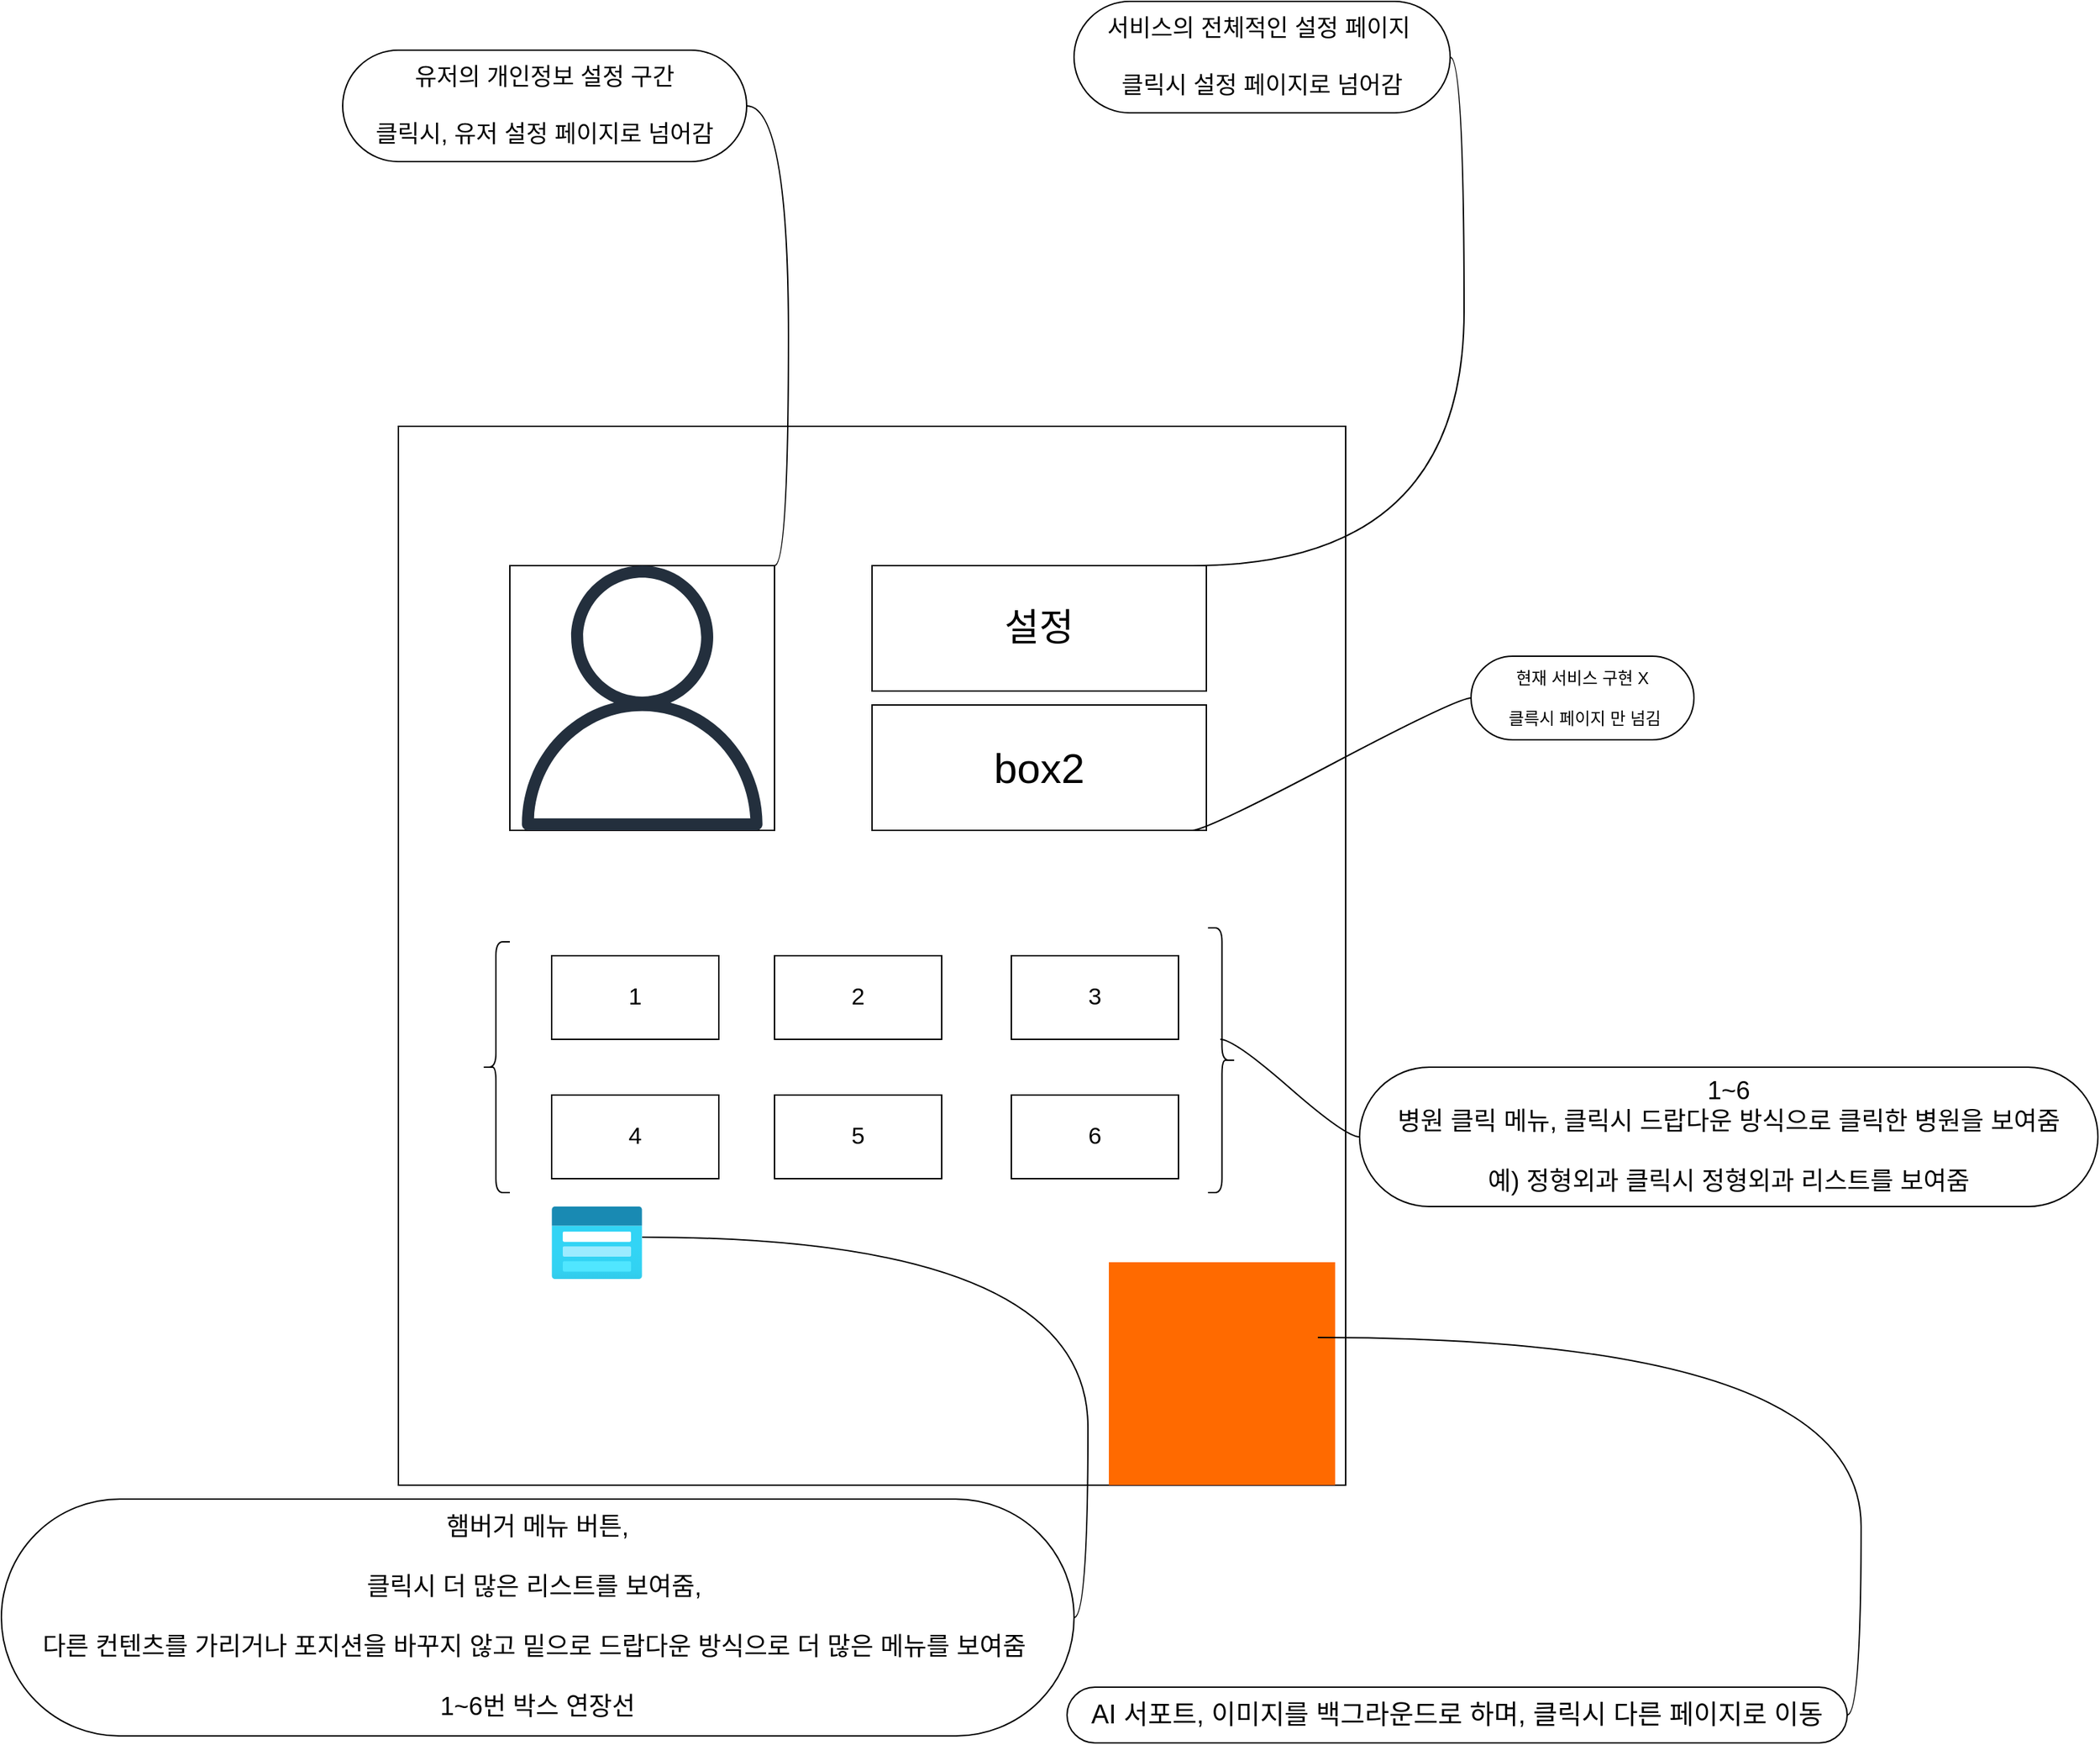 <mxfile>
    <diagram id="_TPGFxlUcCujHBShCnB5" name="Page-1">
        <mxGraphModel dx="2515" dy="1901" grid="1" gridSize="10" guides="1" tooltips="1" connect="1" arrows="1" fold="1" page="1" pageScale="1" pageWidth="850" pageHeight="1100" math="0" shadow="0">
            <root>
                <mxCell id="0"/>
                <mxCell id="1" parent="0"/>
                <mxCell id="2" value="" style="rounded=0;whiteSpace=wrap;html=1;" vertex="1" parent="1">
                    <mxGeometry x="80" y="40" width="680" height="760" as="geometry"/>
                </mxCell>
                <mxCell id="3" value="" style="rounded=0;whiteSpace=wrap;html=1;" vertex="1" parent="1">
                    <mxGeometry x="160" y="140" width="190" height="190" as="geometry"/>
                </mxCell>
                <mxCell id="4" value="&lt;font style=&quot;font-size: 27px;&quot;&gt;설정&lt;/font&gt;" style="rounded=0;whiteSpace=wrap;html=1;" vertex="1" parent="1">
                    <mxGeometry x="420" y="140" width="240" height="90" as="geometry"/>
                </mxCell>
                <mxCell id="5" value="&lt;font style=&quot;font-size: 30px;&quot;&gt;box2&lt;/font&gt;" style="rounded=0;whiteSpace=wrap;html=1;" vertex="1" parent="1">
                    <mxGeometry x="420" y="240" width="240" height="90" as="geometry"/>
                </mxCell>
                <mxCell id="6" value="" style="sketch=0;outlineConnect=0;fontColor=#232F3E;gradientColor=none;fillColor=#232F3D;strokeColor=none;dashed=0;verticalLabelPosition=bottom;verticalAlign=top;align=center;html=1;fontSize=12;fontStyle=0;aspect=fixed;pointerEvents=1;shape=mxgraph.aws4.user;" vertex="1" parent="1">
                    <mxGeometry x="160" y="140" width="190" height="190" as="geometry"/>
                </mxCell>
                <mxCell id="7" value="&lt;font style=&quot;font-size: 17px;&quot;&gt;1&lt;/font&gt;" style="rounded=0;whiteSpace=wrap;html=1;" vertex="1" parent="1">
                    <mxGeometry x="190" y="420" width="120" height="60" as="geometry"/>
                </mxCell>
                <mxCell id="8" value="&lt;font style=&quot;font-size: 17px;&quot;&gt;2&lt;/font&gt;" style="rounded=0;whiteSpace=wrap;html=1;" vertex="1" parent="1">
                    <mxGeometry x="350" y="420" width="120" height="60" as="geometry"/>
                </mxCell>
                <mxCell id="9" value="&lt;font style=&quot;font-size: 17px;&quot;&gt;3&lt;/font&gt;" style="rounded=0;whiteSpace=wrap;html=1;" vertex="1" parent="1">
                    <mxGeometry x="520" y="420" width="120" height="60" as="geometry"/>
                </mxCell>
                <mxCell id="10" value="&lt;font style=&quot;font-size: 17px;&quot;&gt;4&lt;/font&gt;" style="rounded=0;whiteSpace=wrap;html=1;" vertex="1" parent="1">
                    <mxGeometry x="190" y="520" width="120" height="60" as="geometry"/>
                </mxCell>
                <mxCell id="11" value="&lt;font style=&quot;font-size: 17px;&quot;&gt;5&lt;/font&gt;" style="rounded=0;whiteSpace=wrap;html=1;" vertex="1" parent="1">
                    <mxGeometry x="350" y="520" width="120" height="60" as="geometry"/>
                </mxCell>
                <mxCell id="12" value="&lt;font style=&quot;font-size: 17px;&quot;&gt;6&lt;/font&gt;" style="rounded=0;whiteSpace=wrap;html=1;" vertex="1" parent="1">
                    <mxGeometry x="520" y="520" width="120" height="60" as="geometry"/>
                </mxCell>
                <mxCell id="13" value="" style="points=[];aspect=fixed;html=1;align=center;shadow=0;dashed=0;fillColor=#FF6A00;strokeColor=none;shape=mxgraph.alibaba_cloud.multimediaai;" vertex="1" parent="1">
                    <mxGeometry x="590" y="640" width="162.44" height="160" as="geometry"/>
                </mxCell>
                <mxCell id="14" value="&lt;font style=&quot;font-size: 17px;&quot;&gt;유저의 개인정보 설정 구간&lt;br&gt;&lt;br&gt;클릭시, 유저 설정 페이지로 넘어감&lt;/font&gt;" style="whiteSpace=wrap;html=1;rounded=1;arcSize=50;align=center;verticalAlign=middle;strokeWidth=1;autosize=1;spacing=4;treeFolding=1;treeMoving=1;newEdgeStyle={&quot;edgeStyle&quot;:&quot;entityRelationEdgeStyle&quot;,&quot;startArrow&quot;:&quot;none&quot;,&quot;endArrow&quot;:&quot;none&quot;,&quot;segment&quot;:10,&quot;curved&quot;:1,&quot;sourcePerimeterSpacing&quot;:0,&quot;targetPerimeterSpacing&quot;:0};" vertex="1" parent="1">
                    <mxGeometry x="40" y="-230" width="290" height="80" as="geometry"/>
                </mxCell>
                <mxCell id="15" value="" style="edgeStyle=entityRelationEdgeStyle;startArrow=none;endArrow=none;segment=10;curved=1;sourcePerimeterSpacing=0;targetPerimeterSpacing=0;" edge="1" target="14" parent="1">
                    <mxGeometry relative="1" as="geometry">
                        <mxPoint x="350" y="140" as="sourcePoint"/>
                    </mxGeometry>
                </mxCell>
                <mxCell id="16" value="&lt;font style=&quot;font-size: 17px;&quot;&gt;서비스의 전체적인 설정 페이지&amp;nbsp;&lt;br&gt;&lt;br&gt;클릭시 설정 페이지로 넘어감&lt;/font&gt;" style="whiteSpace=wrap;html=1;rounded=1;arcSize=50;align=center;verticalAlign=middle;strokeWidth=1;autosize=1;spacing=4;treeFolding=1;treeMoving=1;newEdgeStyle={&quot;edgeStyle&quot;:&quot;entityRelationEdgeStyle&quot;,&quot;startArrow&quot;:&quot;none&quot;,&quot;endArrow&quot;:&quot;none&quot;,&quot;segment&quot;:10,&quot;curved&quot;:1,&quot;sourcePerimeterSpacing&quot;:0,&quot;targetPerimeterSpacing&quot;:0};" vertex="1" parent="1">
                    <mxGeometry x="565" y="-265" width="270" height="80" as="geometry"/>
                </mxCell>
                <mxCell id="17" value="" style="edgeStyle=entityRelationEdgeStyle;startArrow=none;endArrow=none;segment=10;curved=1;sourcePerimeterSpacing=0;targetPerimeterSpacing=0;" edge="1" target="16" parent="1">
                    <mxGeometry relative="1" as="geometry">
                        <mxPoint x="650" y="140" as="sourcePoint"/>
                    </mxGeometry>
                </mxCell>
                <mxCell id="18" value="현재 서비스 구현 X&lt;br&gt;&lt;br&gt;&amp;nbsp;클륵시 페이지 만 넘김" style="whiteSpace=wrap;html=1;rounded=1;arcSize=50;align=center;verticalAlign=middle;strokeWidth=1;autosize=1;spacing=4;treeFolding=1;treeMoving=1;newEdgeStyle={&quot;edgeStyle&quot;:&quot;entityRelationEdgeStyle&quot;,&quot;startArrow&quot;:&quot;none&quot;,&quot;endArrow&quot;:&quot;none&quot;,&quot;segment&quot;:10,&quot;curved&quot;:1,&quot;sourcePerimeterSpacing&quot;:0,&quot;targetPerimeterSpacing&quot;:0};" vertex="1" parent="1">
                    <mxGeometry x="850" y="205" width="160" height="60" as="geometry"/>
                </mxCell>
                <mxCell id="19" value="" style="edgeStyle=entityRelationEdgeStyle;startArrow=none;endArrow=none;segment=10;curved=1;sourcePerimeterSpacing=0;targetPerimeterSpacing=0;" edge="1" target="18" parent="1">
                    <mxGeometry relative="1" as="geometry">
                        <mxPoint x="650" y="330" as="sourcePoint"/>
                    </mxGeometry>
                </mxCell>
                <mxCell id="25" value="" style="image;aspect=fixed;html=1;points=[];align=center;fontSize=12;image=img/lib/azure2/storage/Storage_Accounts_Classic.svg;" vertex="1" parent="1">
                    <mxGeometry x="190" y="600" width="65" height="52" as="geometry"/>
                </mxCell>
                <mxCell id="26" value="" style="shape=curlyBracket;whiteSpace=wrap;html=1;rounded=1;labelPosition=left;verticalLabelPosition=middle;align=right;verticalAlign=middle;" vertex="1" parent="1">
                    <mxGeometry x="140" y="410" width="20" height="180" as="geometry"/>
                </mxCell>
                <mxCell id="27" value="" style="shape=curlyBracket;whiteSpace=wrap;html=1;rounded=1;flipH=1;labelPosition=right;verticalLabelPosition=middle;align=left;verticalAlign=middle;" vertex="1" parent="1">
                    <mxGeometry x="661.22" y="400" width="20" height="190" as="geometry"/>
                </mxCell>
                <mxCell id="28" value="&lt;font style=&quot;font-size: 18px;&quot;&gt;1~6&lt;br&gt;병원 클릭 메뉴, 클릭시 드랍다운 방식으로 클릭한 병원을 보여줌&lt;br&gt;&lt;br&gt;예) 정형외과 클릭시 정형외과 리스트를 보여줌&lt;/font&gt;" style="whiteSpace=wrap;html=1;rounded=1;arcSize=50;align=center;verticalAlign=middle;strokeWidth=1;autosize=1;spacing=4;treeFolding=1;treeMoving=1;newEdgeStyle={&quot;edgeStyle&quot;:&quot;entityRelationEdgeStyle&quot;,&quot;startArrow&quot;:&quot;none&quot;,&quot;endArrow&quot;:&quot;none&quot;,&quot;segment&quot;:10,&quot;curved&quot;:1,&quot;sourcePerimeterSpacing&quot;:0,&quot;targetPerimeterSpacing&quot;:0};" vertex="1" parent="1">
                    <mxGeometry x="770" y="500" width="530" height="100" as="geometry"/>
                </mxCell>
                <mxCell id="29" value="" style="edgeStyle=entityRelationEdgeStyle;startArrow=none;endArrow=none;segment=10;curved=1;sourcePerimeterSpacing=0;targetPerimeterSpacing=0;" edge="1" target="28" parent="1">
                    <mxGeometry relative="1" as="geometry">
                        <mxPoint x="670" y="480" as="sourcePoint"/>
                    </mxGeometry>
                </mxCell>
                <mxCell id="31" value="&lt;font style=&quot;font-size: 18px;&quot;&gt;햄버거 메뉴 버튼,&lt;br&gt;&lt;br&gt;클릭시 더 많은 리스트를 보여줌,&amp;nbsp;&lt;br&gt;&lt;br&gt;다른 컨텐츠를 가리거나 포지션을 바꾸지 않고 밑으로 드랍다운 방식으로 더 많은 메뉴를 보여줌&amp;nbsp;&lt;br&gt;&lt;br&gt;1~6번 박스 연장선&lt;/font&gt;" style="whiteSpace=wrap;html=1;rounded=1;arcSize=50;align=center;verticalAlign=middle;strokeWidth=1;autosize=1;spacing=4;treeFolding=1;treeMoving=1;newEdgeStyle={&quot;edgeStyle&quot;:&quot;entityRelationEdgeStyle&quot;,&quot;startArrow&quot;:&quot;none&quot;,&quot;endArrow&quot;:&quot;none&quot;,&quot;segment&quot;:10,&quot;curved&quot;:1,&quot;sourcePerimeterSpacing&quot;:0,&quot;targetPerimeterSpacing&quot;:0};" vertex="1" parent="1">
                    <mxGeometry x="-205" y="810" width="770" height="170" as="geometry"/>
                </mxCell>
                <mxCell id="32" value="" style="edgeStyle=entityRelationEdgeStyle;startArrow=none;endArrow=none;segment=10;curved=1;sourcePerimeterSpacing=0;targetPerimeterSpacing=0;" edge="1" target="31" parent="1">
                    <mxGeometry relative="1" as="geometry">
                        <mxPoint x="255" y="622" as="sourcePoint"/>
                    </mxGeometry>
                </mxCell>
                <mxCell id="33" value="&lt;font style=&quot;font-size: 19px;&quot;&gt;AI 서포트, 이미지를 백그라운드로 하며, 클릭시 다른 페이지로 이동&lt;/font&gt;" style="whiteSpace=wrap;html=1;rounded=1;arcSize=50;align=center;verticalAlign=middle;strokeWidth=1;autosize=1;spacing=4;treeFolding=1;treeMoving=1;newEdgeStyle={&quot;edgeStyle&quot;:&quot;entityRelationEdgeStyle&quot;,&quot;startArrow&quot;:&quot;none&quot;,&quot;endArrow&quot;:&quot;none&quot;,&quot;segment&quot;:10,&quot;curved&quot;:1,&quot;sourcePerimeterSpacing&quot;:0,&quot;targetPerimeterSpacing&quot;:0};" vertex="1" parent="1">
                    <mxGeometry x="560" y="945" width="560" height="40" as="geometry"/>
                </mxCell>
                <mxCell id="34" value="" style="edgeStyle=entityRelationEdgeStyle;startArrow=none;endArrow=none;segment=10;curved=1;sourcePerimeterSpacing=0;targetPerimeterSpacing=0;" edge="1" target="33" parent="1">
                    <mxGeometry relative="1" as="geometry">
                        <mxPoint x="740" y="694" as="sourcePoint"/>
                    </mxGeometry>
                </mxCell>
            </root>
        </mxGraphModel>
    </diagram>
</mxfile>